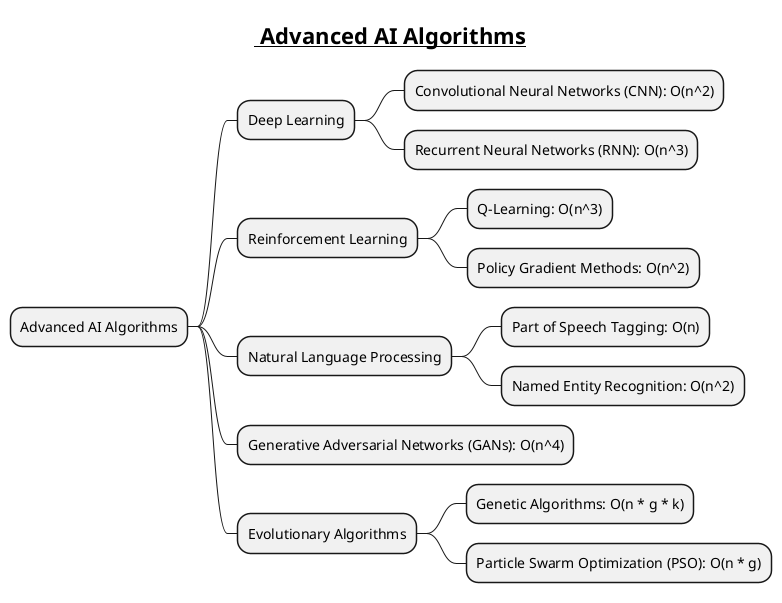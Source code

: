 @startmindmap
title =__ Advanced AI Algorithms__

 * Advanced AI Algorithms
** Deep Learning
*** Convolutional Neural Networks (CNN): O(n^2)
*** Recurrent Neural Networks (RNN): O(n^3)
** Reinforcement Learning
*** Q-Learning: O(n^3)
*** Policy Gradient Methods: O(n^2)
** Natural Language Processing
*** Part of Speech Tagging: O(n)
*** Named Entity Recognition: O(n^2)
** Generative Adversarial Networks (GANs): O(n^4)
** Evolutionary Algorithms
*** Genetic Algorithms: O(n * g * k)
*** Particle Swarm Optimization (PSO): O(n * g)


@endmindmap
